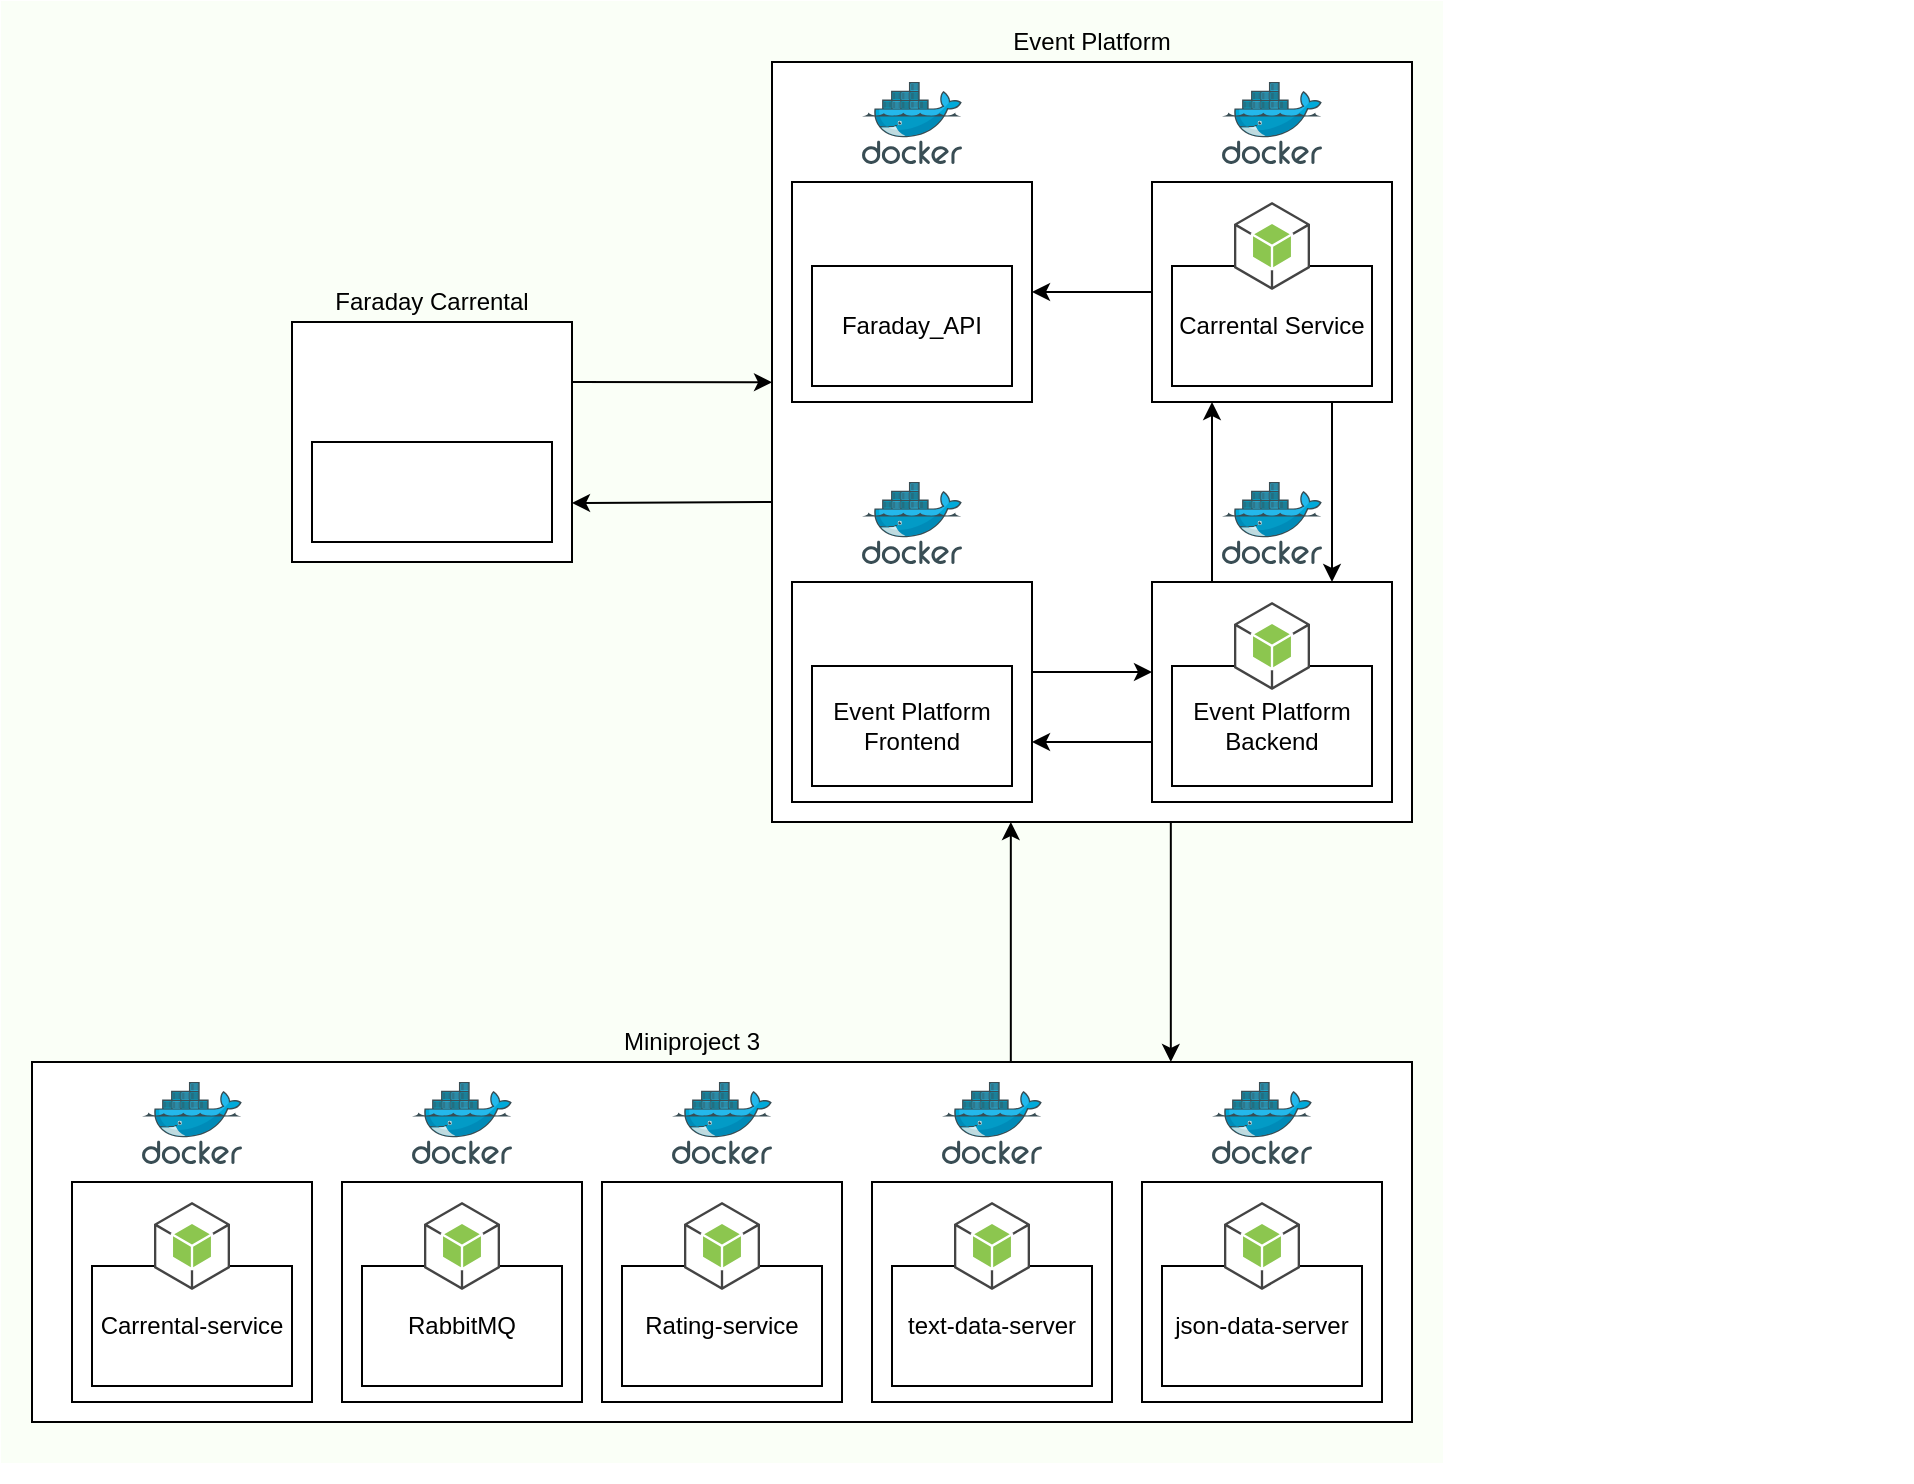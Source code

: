 <mxfile version="12.4.3" type="device" pages="1"><diagram id="Ht1M8jgEwFfnCIfOTk4-" name="Page-1"><mxGraphModel dx="2831" dy="745" grid="1" gridSize="10" guides="1" tooltips="1" connect="1" arrows="1" fold="1" page="1" pageScale="1" pageWidth="1169" pageHeight="827" math="0" shadow="0"><root><mxCell id="0"/><mxCell id="1" parent="0"/><mxCell id="ZxLRxWGEGcFSLFlqQMfK-89" value="" style="rounded=0;whiteSpace=wrap;html=1;fillColor=#FAFFF7;strokeColor=#FAFFF7;" parent="1" vertex="1"><mxGeometry x="-545" y="470" width="720" height="730" as="geometry"/></mxCell><mxCell id="ZxLRxWGEGcFSLFlqQMfK-68" value="" style="group" parent="1" vertex="1" connectable="0"><mxGeometry x="-530" y="510" width="140" height="180" as="geometry"/></mxCell><mxCell id="ZxLRxWGEGcFSLFlqQMfK-70" value="" style="endArrow=classic;html=1;" parent="1" edge="1"><mxGeometry width="50" height="50" relative="1" as="geometry"><mxPoint x="-160" y="720" as="sourcePoint"/><mxPoint x="-260" y="720.5" as="targetPoint"/></mxGeometry></mxCell><mxCell id="ZxLRxWGEGcFSLFlqQMfK-73" value="" style="group" parent="1" vertex="1" connectable="0"><mxGeometry x="-160" y="500" width="570" height="430" as="geometry"/></mxCell><mxCell id="ZxLRxWGEGcFSLFlqQMfK-72" value="" style="rounded=0;whiteSpace=wrap;html=1;" parent="ZxLRxWGEGcFSLFlqQMfK-73" vertex="1"><mxGeometry width="320" height="380" as="geometry"/></mxCell><mxCell id="pDA9zJ-7SLmh339TvhkQ-18" value="" style="edgeStyle=orthogonalEdgeStyle;rounded=0;orthogonalLoop=1;jettySize=auto;html=1;entryX=0.25;entryY=1;entryDx=0;entryDy=0;" parent="ZxLRxWGEGcFSLFlqQMfK-73" target="ZxLRxWGEGcFSLFlqQMfK-42" edge="1"><mxGeometry relative="1" as="geometry"><Array as="points"><mxPoint x="220" y="260"/><mxPoint x="220" y="260"/></Array><mxPoint x="220" y="240" as="sourcePoint"/><mxPoint x="399.529" y="380.29" as="targetPoint"/></mxGeometry></mxCell><mxCell id="ZxLRxWGEGcFSLFlqQMfK-40" value="" style="group" parent="ZxLRxWGEGcFSLFlqQMfK-73" vertex="1" connectable="0"><mxGeometry x="190" y="10" width="120" height="160" as="geometry"/></mxCell><mxCell id="ZxLRxWGEGcFSLFlqQMfK-41" value="" style="group" parent="ZxLRxWGEGcFSLFlqQMfK-40" vertex="1" connectable="0"><mxGeometry y="50" width="120" height="110" as="geometry"/></mxCell><mxCell id="ZxLRxWGEGcFSLFlqQMfK-42" value="" style="rounded=0;whiteSpace=wrap;html=1;" parent="ZxLRxWGEGcFSLFlqQMfK-41" vertex="1"><mxGeometry width="120" height="110" as="geometry"/></mxCell><mxCell id="ZxLRxWGEGcFSLFlqQMfK-43" value="Carrental Service" style="rounded=0;whiteSpace=wrap;html=1;" parent="ZxLRxWGEGcFSLFlqQMfK-41" vertex="1"><mxGeometry x="10" y="42" width="100" height="60" as="geometry"/></mxCell><mxCell id="ZxLRxWGEGcFSLFlqQMfK-44" value="" style="outlineConnect=0;dashed=0;verticalLabelPosition=bottom;verticalAlign=top;align=center;html=1;shape=mxgraph.aws3.android;fillColor=#8CC64F;gradientColor=none;" parent="ZxLRxWGEGcFSLFlqQMfK-41" vertex="1"><mxGeometry x="41" y="10" width="38" height="44" as="geometry"/></mxCell><mxCell id="ZxLRxWGEGcFSLFlqQMfK-45" value="" style="aspect=fixed;html=1;points=[];align=center;image;fontSize=12;image=img/lib/mscae/Docker.svg;" parent="ZxLRxWGEGcFSLFlqQMfK-40" vertex="1"><mxGeometry x="35" width="50" height="41" as="geometry"/></mxCell><mxCell id="ZxLRxWGEGcFSLFlqQMfK-53" value="" style="group" parent="ZxLRxWGEGcFSLFlqQMfK-73" vertex="1" connectable="0"><mxGeometry x="190" y="210" width="120" height="160" as="geometry"/></mxCell><mxCell id="ZxLRxWGEGcFSLFlqQMfK-47" value="" style="group" parent="ZxLRxWGEGcFSLFlqQMfK-53" vertex="1" connectable="0"><mxGeometry width="120" height="160" as="geometry"/></mxCell><mxCell id="ZxLRxWGEGcFSLFlqQMfK-48" value="" style="group" parent="ZxLRxWGEGcFSLFlqQMfK-47" vertex="1" connectable="0"><mxGeometry y="50" width="120" height="110" as="geometry"/></mxCell><mxCell id="ZxLRxWGEGcFSLFlqQMfK-49" value="" style="rounded=0;whiteSpace=wrap;html=1;" parent="ZxLRxWGEGcFSLFlqQMfK-48" vertex="1"><mxGeometry width="120" height="110" as="geometry"/></mxCell><mxCell id="ZxLRxWGEGcFSLFlqQMfK-50" value="Event Platform Backend" style="rounded=0;whiteSpace=wrap;html=1;" parent="ZxLRxWGEGcFSLFlqQMfK-48" vertex="1"><mxGeometry x="10" y="42" width="100" height="60" as="geometry"/></mxCell><mxCell id="ZxLRxWGEGcFSLFlqQMfK-51" value="" style="outlineConnect=0;dashed=0;verticalLabelPosition=bottom;verticalAlign=top;align=center;html=1;shape=mxgraph.aws3.android;fillColor=#8CC64F;gradientColor=none;" parent="ZxLRxWGEGcFSLFlqQMfK-48" vertex="1"><mxGeometry x="41" y="10" width="38" height="44" as="geometry"/></mxCell><mxCell id="ZxLRxWGEGcFSLFlqQMfK-52" value="" style="aspect=fixed;html=1;points=[];align=center;image;fontSize=12;image=img/lib/mscae/Docker.svg;" parent="ZxLRxWGEGcFSLFlqQMfK-47" vertex="1"><mxGeometry x="35" width="50" height="41" as="geometry"/></mxCell><mxCell id="ZxLRxWGEGcFSLFlqQMfK-55" value="" style="endArrow=classic;html=1;exitX=0.75;exitY=1;exitDx=0;exitDy=0;" parent="ZxLRxWGEGcFSLFlqQMfK-73" source="ZxLRxWGEGcFSLFlqQMfK-42" edge="1"><mxGeometry width="50" height="50" relative="1" as="geometry"><mxPoint x="280" y="260" as="sourcePoint"/><mxPoint x="280" y="260" as="targetPoint"/></mxGeometry></mxCell><mxCell id="ZxLRxWGEGcFSLFlqQMfK-66" value="" style="group" parent="ZxLRxWGEGcFSLFlqQMfK-73" vertex="1" connectable="0"><mxGeometry x="10" y="10" width="120" height="160" as="geometry"/></mxCell><mxCell id="ZxLRxWGEGcFSLFlqQMfK-58" value="" style="group" parent="ZxLRxWGEGcFSLFlqQMfK-66" vertex="1" connectable="0"><mxGeometry width="120" height="160" as="geometry"/></mxCell><mxCell id="ZxLRxWGEGcFSLFlqQMfK-59" value="" style="group" parent="ZxLRxWGEGcFSLFlqQMfK-58" vertex="1" connectable="0"><mxGeometry y="50" width="120" height="110" as="geometry"/></mxCell><mxCell id="ZxLRxWGEGcFSLFlqQMfK-60" value="" style="rounded=0;whiteSpace=wrap;html=1;" parent="ZxLRxWGEGcFSLFlqQMfK-59" vertex="1"><mxGeometry width="120" height="110" as="geometry"/></mxCell><mxCell id="ZxLRxWGEGcFSLFlqQMfK-61" value="Faraday_API" style="rounded=0;whiteSpace=wrap;html=1;" parent="ZxLRxWGEGcFSLFlqQMfK-59" vertex="1"><mxGeometry x="10" y="42" width="100" height="60" as="geometry"/></mxCell><mxCell id="ZxLRxWGEGcFSLFlqQMfK-65" value="" style="shape=image;html=1;verticalAlign=top;verticalLabelPosition=bottom;labelBackgroundColor=#ffffff;imageAspect=0;aspect=fixed;image=https://cdn4.iconfinder.com/data/icons/logos-and-brands/512/181_Java_logo_logos-128.png" parent="ZxLRxWGEGcFSLFlqQMfK-59" vertex="1"><mxGeometry x="39" width="42" height="42" as="geometry"/></mxCell><mxCell id="ZxLRxWGEGcFSLFlqQMfK-63" value="" style="aspect=fixed;html=1;points=[];align=center;image;fontSize=12;image=img/lib/mscae/Docker.svg;" parent="ZxLRxWGEGcFSLFlqQMfK-58" vertex="1"><mxGeometry x="35" width="50" height="41" as="geometry"/></mxCell><mxCell id="pDA9zJ-7SLmh339TvhkQ-21" value="" style="endArrow=classic;html=1;exitX=0;exitY=0.5;exitDx=0;exitDy=0;entryX=1;entryY=0.5;entryDx=0;entryDy=0;" parent="ZxLRxWGEGcFSLFlqQMfK-73" source="ZxLRxWGEGcFSLFlqQMfK-42" target="ZxLRxWGEGcFSLFlqQMfK-60" edge="1"><mxGeometry width="50" height="50" relative="1" as="geometry"><mxPoint x="-130" y="90" as="sourcePoint"/><mxPoint x="-290" y="220" as="targetPoint"/></mxGeometry></mxCell><mxCell id="Trc_VMw-MAOIoNDhfyRE-1" value="" style="group" vertex="1" connectable="0" parent="ZxLRxWGEGcFSLFlqQMfK-73"><mxGeometry x="10" y="210" width="120" height="160" as="geometry"/></mxCell><mxCell id="Trc_VMw-MAOIoNDhfyRE-2" value="" style="group" vertex="1" connectable="0" parent="Trc_VMw-MAOIoNDhfyRE-1"><mxGeometry width="120" height="160" as="geometry"/></mxCell><mxCell id="Trc_VMw-MAOIoNDhfyRE-3" value="" style="group" vertex="1" connectable="0" parent="Trc_VMw-MAOIoNDhfyRE-2"><mxGeometry y="50" width="120" height="110" as="geometry"/></mxCell><mxCell id="Trc_VMw-MAOIoNDhfyRE-4" value="" style="rounded=0;whiteSpace=wrap;html=1;" vertex="1" parent="Trc_VMw-MAOIoNDhfyRE-3"><mxGeometry width="120" height="110" as="geometry"/></mxCell><mxCell id="Trc_VMw-MAOIoNDhfyRE-5" value="Event Platform Frontend" style="rounded=0;whiteSpace=wrap;html=1;" vertex="1" parent="Trc_VMw-MAOIoNDhfyRE-3"><mxGeometry x="10" y="42" width="100" height="60" as="geometry"/></mxCell><mxCell id="Trc_VMw-MAOIoNDhfyRE-10" value="" style="endArrow=classic;html=1;" edge="1" parent="Trc_VMw-MAOIoNDhfyRE-3"><mxGeometry width="50" height="50" relative="1" as="geometry"><mxPoint x="180" y="80" as="sourcePoint"/><mxPoint x="120" y="80" as="targetPoint"/></mxGeometry></mxCell><mxCell id="Trc_VMw-MAOIoNDhfyRE-11" value="" style="shape=image;html=1;verticalAlign=top;verticalLabelPosition=bottom;labelBackgroundColor=#ffffff;imageAspect=0;aspect=fixed;image=https://cdn4.iconfinder.com/data/icons/logos-brands-5/24/react-128.png" vertex="1" parent="Trc_VMw-MAOIoNDhfyRE-3"><mxGeometry x="40" y="2" width="40" height="40" as="geometry"/></mxCell><mxCell id="Trc_VMw-MAOIoNDhfyRE-7" value="" style="aspect=fixed;html=1;points=[];align=center;image;fontSize=12;image=img/lib/mscae/Docker.svg;" vertex="1" parent="Trc_VMw-MAOIoNDhfyRE-2"><mxGeometry x="35" width="50" height="41" as="geometry"/></mxCell><mxCell id="Trc_VMw-MAOIoNDhfyRE-8" value="" style="endArrow=classic;html=1;" edge="1" parent="ZxLRxWGEGcFSLFlqQMfK-73"><mxGeometry width="50" height="50" relative="1" as="geometry"><mxPoint x="130" y="305" as="sourcePoint"/><mxPoint x="190" y="305" as="targetPoint"/></mxGeometry></mxCell><mxCell id="ZxLRxWGEGcFSLFlqQMfK-74" value="" style="endArrow=classic;html=1;entryX=0;entryY=0.261;entryDx=0;entryDy=0;entryPerimeter=0;" parent="1" edge="1"><mxGeometry width="50" height="50" relative="1" as="geometry"><mxPoint x="-260" y="660" as="sourcePoint"/><mxPoint x="-160" y="660.18" as="targetPoint"/></mxGeometry></mxCell><mxCell id="ZxLRxWGEGcFSLFlqQMfK-79" value="Event Platform" style="text;html=1;strokeColor=none;fillColor=none;align=center;verticalAlign=middle;whiteSpace=wrap;rounded=0;" parent="1" vertex="1"><mxGeometry x="-50" y="480" width="100" height="20" as="geometry"/></mxCell><mxCell id="ZxLRxWGEGcFSLFlqQMfK-88" value="" style="group" parent="1" vertex="1" connectable="0"><mxGeometry x="-400" y="610" width="140" height="140" as="geometry"/></mxCell><mxCell id="ZxLRxWGEGcFSLFlqQMfK-75" value="" style="rounded=0;whiteSpace=wrap;html=1;" parent="ZxLRxWGEGcFSLFlqQMfK-88" vertex="1"><mxGeometry y="20" width="140" height="120" as="geometry"/></mxCell><mxCell id="ZxLRxWGEGcFSLFlqQMfK-32" value="" style="rounded=0;whiteSpace=wrap;html=1;" parent="ZxLRxWGEGcFSLFlqQMfK-88" vertex="1"><mxGeometry x="10" y="80" width="120" height="50" as="geometry"/></mxCell><mxCell id="ZxLRxWGEGcFSLFlqQMfK-67" value="" style="shape=image;html=1;verticalAlign=top;verticalLabelPosition=bottom;labelBackgroundColor=#ffffff;imageAspect=0;aspect=fixed;image=https://cdn4.iconfinder.com/data/icons/logos-and-brands/512/181_Java_logo_logos-128.png" parent="ZxLRxWGEGcFSLFlqQMfK-88" vertex="1"><mxGeometry x="49" y="80" width="42" height="42" as="geometry"/></mxCell><mxCell id="ZxLRxWGEGcFSLFlqQMfK-76" value="" style="shape=image;html=1;verticalAlign=top;verticalLabelPosition=bottom;labelBackgroundColor=#ffffff;imageAspect=0;aspect=fixed;image=https://cdn2.iconfinder.com/data/icons/donkey/800/24-128.png" parent="ZxLRxWGEGcFSLFlqQMfK-88" vertex="1"><mxGeometry x="45" y="30" width="50" height="50" as="geometry"/></mxCell><mxCell id="ZxLRxWGEGcFSLFlqQMfK-78" value="Faraday Carrental" style="text;html=1;strokeColor=none;fillColor=none;align=center;verticalAlign=middle;whiteSpace=wrap;rounded=0;" parent="ZxLRxWGEGcFSLFlqQMfK-88" vertex="1"><mxGeometry x="20" width="100" height="20" as="geometry"/></mxCell><mxCell id="ZxLRxWGEGcFSLFlqQMfK-93" value="" style="group" parent="1" vertex="1" connectable="0"><mxGeometry x="-530" y="980" width="690" height="230" as="geometry"/></mxCell><mxCell id="ZxLRxWGEGcFSLFlqQMfK-91" value="" style="group" parent="ZxLRxWGEGcFSLFlqQMfK-93" vertex="1" connectable="0"><mxGeometry width="690" height="230" as="geometry"/></mxCell><mxCell id="ZxLRxWGEGcFSLFlqQMfK-84" value="" style="group" parent="ZxLRxWGEGcFSLFlqQMfK-91" vertex="1" connectable="0"><mxGeometry width="690" height="230" as="geometry"/></mxCell><mxCell id="2w7j1ZyVKEu-dcFyd1tI-8" value="Miniproject 3" style="text;html=1;strokeColor=none;fillColor=none;align=center;verticalAlign=middle;whiteSpace=wrap;rounded=0;" parent="ZxLRxWGEGcFSLFlqQMfK-84" vertex="1"><mxGeometry x="290" width="80" height="20" as="geometry"/></mxCell><mxCell id="ZxLRxWGEGcFSLFlqQMfK-29" value="" style="group" parent="ZxLRxWGEGcFSLFlqQMfK-84" vertex="1" connectable="0"><mxGeometry y="20" width="690" height="210" as="geometry"/></mxCell><mxCell id="ZxLRxWGEGcFSLFlqQMfK-28" value="" style="rounded=0;whiteSpace=wrap;html=1;" parent="ZxLRxWGEGcFSLFlqQMfK-29" vertex="1"><mxGeometry width="690" height="180" as="geometry"/></mxCell><mxCell id="ZxLRxWGEGcFSLFlqQMfK-1" value="" style="group" parent="ZxLRxWGEGcFSLFlqQMfK-29" vertex="1" connectable="0"><mxGeometry x="20" y="10" width="170" height="200" as="geometry"/></mxCell><mxCell id="ZxLRxWGEGcFSLFlqQMfK-2" value="" style="aspect=fixed;html=1;points=[];align=center;image;fontSize=12;image=img/lib/mscae/Docker.svg;" parent="ZxLRxWGEGcFSLFlqQMfK-1" vertex="1"><mxGeometry x="35" width="50" height="41" as="geometry"/></mxCell><mxCell id="ZxLRxWGEGcFSLFlqQMfK-3" value="" style="rounded=0;whiteSpace=wrap;html=1;" parent="ZxLRxWGEGcFSLFlqQMfK-1" vertex="1"><mxGeometry y="50" width="120" height="110" as="geometry"/></mxCell><mxCell id="ZxLRxWGEGcFSLFlqQMfK-4" value="Carrental-service" style="rounded=0;whiteSpace=wrap;html=1;" parent="ZxLRxWGEGcFSLFlqQMfK-1" vertex="1"><mxGeometry x="10" y="92" width="100" height="60" as="geometry"/></mxCell><mxCell id="ZxLRxWGEGcFSLFlqQMfK-5" value="" style="outlineConnect=0;dashed=0;verticalLabelPosition=bottom;verticalAlign=top;align=center;html=1;shape=mxgraph.aws3.android;fillColor=#8CC64F;gradientColor=none;" parent="ZxLRxWGEGcFSLFlqQMfK-1" vertex="1"><mxGeometry x="41" y="60" width="38" height="44" as="geometry"/></mxCell><mxCell id="ZxLRxWGEGcFSLFlqQMfK-6" value="" style="group" parent="ZxLRxWGEGcFSLFlqQMfK-29" vertex="1" connectable="0"><mxGeometry x="155" y="10" width="120" height="160" as="geometry"/></mxCell><mxCell id="ZxLRxWGEGcFSLFlqQMfK-7" value="" style="aspect=fixed;html=1;points=[];align=center;image;fontSize=12;image=img/lib/mscae/Docker.svg;" parent="ZxLRxWGEGcFSLFlqQMfK-6" vertex="1"><mxGeometry x="35" width="50" height="41" as="geometry"/></mxCell><mxCell id="ZxLRxWGEGcFSLFlqQMfK-8" value="" style="rounded=0;whiteSpace=wrap;html=1;" parent="ZxLRxWGEGcFSLFlqQMfK-6" vertex="1"><mxGeometry y="50" width="120" height="110" as="geometry"/></mxCell><mxCell id="ZxLRxWGEGcFSLFlqQMfK-9" value="RabbitMQ" style="rounded=0;whiteSpace=wrap;html=1;" parent="ZxLRxWGEGcFSLFlqQMfK-6" vertex="1"><mxGeometry x="10" y="92" width="100" height="60" as="geometry"/></mxCell><mxCell id="ZxLRxWGEGcFSLFlqQMfK-10" value="" style="outlineConnect=0;dashed=0;verticalLabelPosition=bottom;verticalAlign=top;align=center;html=1;shape=mxgraph.aws3.android;fillColor=#8CC64F;gradientColor=none;" parent="ZxLRxWGEGcFSLFlqQMfK-6" vertex="1"><mxGeometry x="41" y="60" width="38" height="44" as="geometry"/></mxCell><mxCell id="ZxLRxWGEGcFSLFlqQMfK-11" value="" style="group" parent="ZxLRxWGEGcFSLFlqQMfK-29" vertex="1" connectable="0"><mxGeometry x="285" y="10" width="120" height="160" as="geometry"/></mxCell><mxCell id="ZxLRxWGEGcFSLFlqQMfK-12" value="" style="aspect=fixed;html=1;points=[];align=center;image;fontSize=12;image=img/lib/mscae/Docker.svg;" parent="ZxLRxWGEGcFSLFlqQMfK-11" vertex="1"><mxGeometry x="35" width="50" height="41" as="geometry"/></mxCell><mxCell id="ZxLRxWGEGcFSLFlqQMfK-13" value="" style="rounded=0;whiteSpace=wrap;html=1;" parent="ZxLRxWGEGcFSLFlqQMfK-11" vertex="1"><mxGeometry y="50" width="120" height="110" as="geometry"/></mxCell><mxCell id="ZxLRxWGEGcFSLFlqQMfK-14" value="Rating-service" style="rounded=0;whiteSpace=wrap;html=1;" parent="ZxLRxWGEGcFSLFlqQMfK-11" vertex="1"><mxGeometry x="10" y="92" width="100" height="60" as="geometry"/></mxCell><mxCell id="ZxLRxWGEGcFSLFlqQMfK-15" value="" style="outlineConnect=0;dashed=0;verticalLabelPosition=bottom;verticalAlign=top;align=center;html=1;shape=mxgraph.aws3.android;fillColor=#8CC64F;gradientColor=none;" parent="ZxLRxWGEGcFSLFlqQMfK-11" vertex="1"><mxGeometry x="41" y="60" width="38" height="44" as="geometry"/></mxCell><mxCell id="ZxLRxWGEGcFSLFlqQMfK-16" value="" style="group" parent="ZxLRxWGEGcFSLFlqQMfK-29" vertex="1" connectable="0"><mxGeometry x="420" y="10" width="120" height="160" as="geometry"/></mxCell><mxCell id="ZxLRxWGEGcFSLFlqQMfK-17" value="" style="aspect=fixed;html=1;points=[];align=center;image;fontSize=12;image=img/lib/mscae/Docker.svg;" parent="ZxLRxWGEGcFSLFlqQMfK-16" vertex="1"><mxGeometry x="35" width="50" height="41" as="geometry"/></mxCell><mxCell id="ZxLRxWGEGcFSLFlqQMfK-18" value="" style="rounded=0;whiteSpace=wrap;html=1;" parent="ZxLRxWGEGcFSLFlqQMfK-16" vertex="1"><mxGeometry y="50" width="120" height="110" as="geometry"/></mxCell><mxCell id="ZxLRxWGEGcFSLFlqQMfK-19" value="text-data-server" style="rounded=0;whiteSpace=wrap;html=1;" parent="ZxLRxWGEGcFSLFlqQMfK-16" vertex="1"><mxGeometry x="10" y="92" width="100" height="60" as="geometry"/></mxCell><mxCell id="ZxLRxWGEGcFSLFlqQMfK-20" value="" style="outlineConnect=0;dashed=0;verticalLabelPosition=bottom;verticalAlign=top;align=center;html=1;shape=mxgraph.aws3.android;fillColor=#8CC64F;gradientColor=none;" parent="ZxLRxWGEGcFSLFlqQMfK-16" vertex="1"><mxGeometry x="41" y="60" width="38" height="44" as="geometry"/></mxCell><mxCell id="ZxLRxWGEGcFSLFlqQMfK-21" value="" style="group" parent="ZxLRxWGEGcFSLFlqQMfK-29" vertex="1" connectable="0"><mxGeometry x="555" y="10" width="120" height="160" as="geometry"/></mxCell><mxCell id="ZxLRxWGEGcFSLFlqQMfK-22" value="" style="aspect=fixed;html=1;points=[];align=center;image;fontSize=12;image=img/lib/mscae/Docker.svg;" parent="ZxLRxWGEGcFSLFlqQMfK-21" vertex="1"><mxGeometry x="35" width="50" height="41" as="geometry"/></mxCell><mxCell id="ZxLRxWGEGcFSLFlqQMfK-23" value="" style="rounded=0;whiteSpace=wrap;html=1;" parent="ZxLRxWGEGcFSLFlqQMfK-21" vertex="1"><mxGeometry y="50" width="120" height="110" as="geometry"/></mxCell><mxCell id="ZxLRxWGEGcFSLFlqQMfK-24" value="json-data-server" style="rounded=0;whiteSpace=wrap;html=1;" parent="ZxLRxWGEGcFSLFlqQMfK-21" vertex="1"><mxGeometry x="10" y="92" width="100" height="60" as="geometry"/></mxCell><mxCell id="ZxLRxWGEGcFSLFlqQMfK-25" value="" style="outlineConnect=0;dashed=0;verticalLabelPosition=bottom;verticalAlign=top;align=center;html=1;shape=mxgraph.aws3.android;fillColor=#8CC64F;gradientColor=none;" parent="ZxLRxWGEGcFSLFlqQMfK-21" vertex="1"><mxGeometry x="41" y="60" width="38" height="44" as="geometry"/></mxCell><mxCell id="ZxLRxWGEGcFSLFlqQMfK-94" value="" style="endArrow=classic;html=1;exitX=0.75;exitY=1;exitDx=0;exitDy=0;" parent="1" edge="1"><mxGeometry width="50" height="50" relative="1" as="geometry"><mxPoint x="39.41" y="880" as="sourcePoint"/><mxPoint x="39.41" y="1000" as="targetPoint"/></mxGeometry></mxCell><mxCell id="ZxLRxWGEGcFSLFlqQMfK-95" value="" style="endArrow=classic;html=1;entryX=0.5;entryY=1;entryDx=0;entryDy=0;" parent="1" edge="1"><mxGeometry width="50" height="50" relative="1" as="geometry"><mxPoint x="-40.59" y="1000" as="sourcePoint"/><mxPoint x="-40.59" y="880" as="targetPoint"/></mxGeometry></mxCell></root></mxGraphModel></diagram></mxfile>